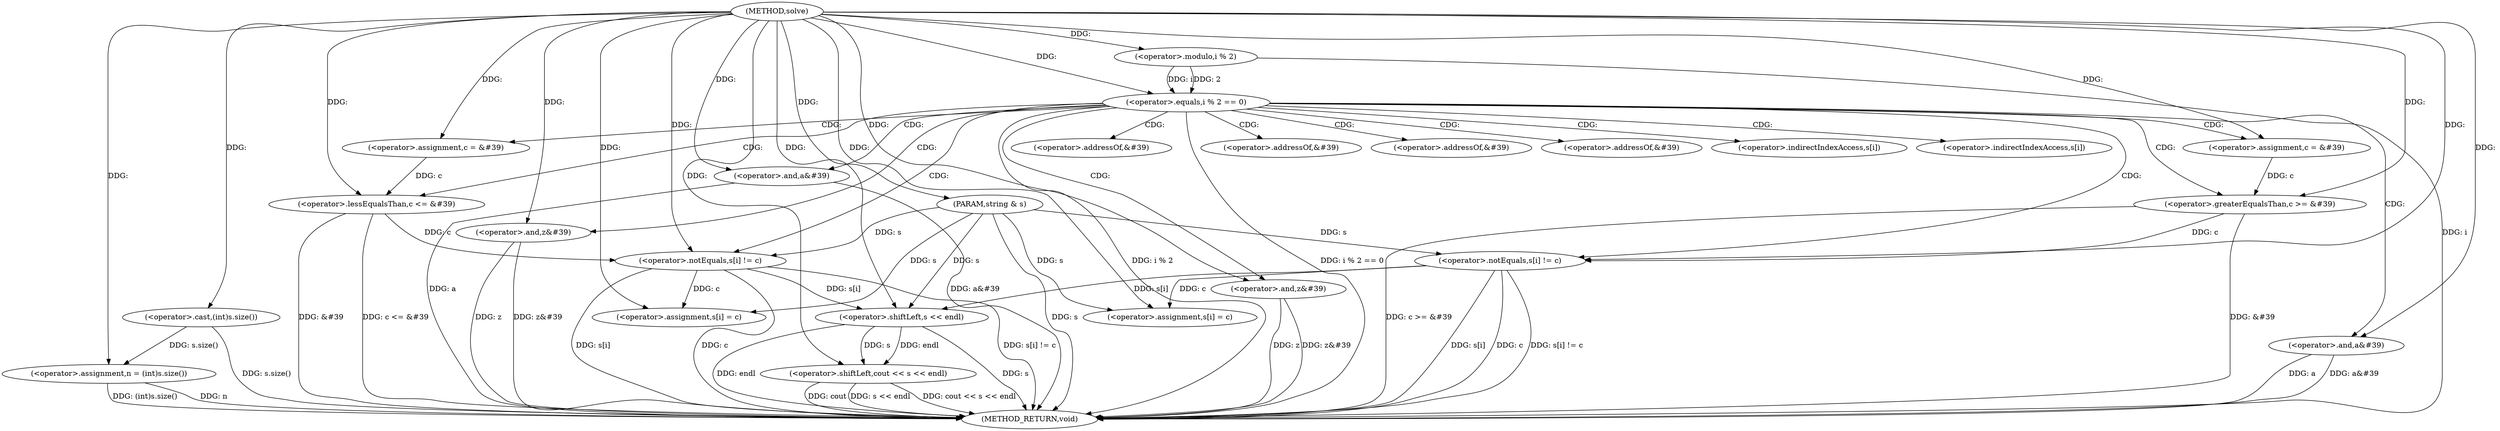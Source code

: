 digraph "solve" {  
"1000105" [label = "(METHOD,solve)" ]
"1000187" [label = "(METHOD_RETURN,void)" ]
"1000106" [label = "(PARAM,string & s)" ]
"1000109" [label = "(<operator>.assignment,n = (int)s.size())" ]
"1000182" [label = "(<operator>.shiftLeft,cout << s << endl)" ]
"1000111" [label = "(<operator>.cast,(int)s.size())" ]
"1000116" [label = "(<operator>.equals,i % 2 == 0)" ]
"1000184" [label = "(<operator>.shiftLeft,s << endl)" ]
"1000123" [label = "(<operator>.assignment,c = &#39)" ]
"1000127" [label = "(<operator>.and,a&#39)" ]
"1000130" [label = "(<operator>.lessEqualsThan,c <= &#39)" ]
"1000134" [label = "(<operator>.and,z&#39)" ]
"1000117" [label = "(<operator>.modulo,i % 2)" ]
"1000154" [label = "(<operator>.assignment,c = &#39)" ]
"1000158" [label = "(<operator>.and,z&#39)" ]
"1000161" [label = "(<operator>.greaterEqualsThan,c >= &#39)" ]
"1000165" [label = "(<operator>.and,a&#39)" ]
"1000139" [label = "(<operator>.notEquals,s[i] != c)" ]
"1000145" [label = "(<operator>.assignment,s[i] = c)" ]
"1000170" [label = "(<operator>.notEquals,s[i] != c)" ]
"1000176" [label = "(<operator>.assignment,s[i] = c)" ]
"1000125" [label = "(<operator>.addressOf,&#39)" ]
"1000132" [label = "(<operator>.addressOf,&#39)" ]
"1000156" [label = "(<operator>.addressOf,&#39)" ]
"1000163" [label = "(<operator>.addressOf,&#39)" ]
"1000140" [label = "(<operator>.indirectIndexAccess,s[i])" ]
"1000171" [label = "(<operator>.indirectIndexAccess,s[i])" ]
  "1000106" -> "1000187"  [ label = "DDG: s"] 
  "1000109" -> "1000187"  [ label = "DDG: n"] 
  "1000111" -> "1000187"  [ label = "DDG: s.size()"] 
  "1000109" -> "1000187"  [ label = "DDG: (int)s.size()"] 
  "1000117" -> "1000187"  [ label = "DDG: i"] 
  "1000116" -> "1000187"  [ label = "DDG: i % 2"] 
  "1000116" -> "1000187"  [ label = "DDG: i % 2 == 0"] 
  "1000158" -> "1000187"  [ label = "DDG: z"] 
  "1000158" -> "1000187"  [ label = "DDG: z&#39"] 
  "1000161" -> "1000187"  [ label = "DDG: &#39"] 
  "1000161" -> "1000187"  [ label = "DDG: c >= &#39"] 
  "1000165" -> "1000187"  [ label = "DDG: a"] 
  "1000165" -> "1000187"  [ label = "DDG: a&#39"] 
  "1000170" -> "1000187"  [ label = "DDG: s[i]"] 
  "1000170" -> "1000187"  [ label = "DDG: c"] 
  "1000170" -> "1000187"  [ label = "DDG: s[i] != c"] 
  "1000127" -> "1000187"  [ label = "DDG: a"] 
  "1000127" -> "1000187"  [ label = "DDG: a&#39"] 
  "1000130" -> "1000187"  [ label = "DDG: &#39"] 
  "1000130" -> "1000187"  [ label = "DDG: c <= &#39"] 
  "1000134" -> "1000187"  [ label = "DDG: z"] 
  "1000134" -> "1000187"  [ label = "DDG: z&#39"] 
  "1000139" -> "1000187"  [ label = "DDG: s[i]"] 
  "1000139" -> "1000187"  [ label = "DDG: c"] 
  "1000139" -> "1000187"  [ label = "DDG: s[i] != c"] 
  "1000184" -> "1000187"  [ label = "DDG: s"] 
  "1000182" -> "1000187"  [ label = "DDG: s << endl"] 
  "1000182" -> "1000187"  [ label = "DDG: cout << s << endl"] 
  "1000184" -> "1000187"  [ label = "DDG: endl"] 
  "1000182" -> "1000187"  [ label = "DDG: cout"] 
  "1000105" -> "1000106"  [ label = "DDG: "] 
  "1000111" -> "1000109"  [ label = "DDG: s.size()"] 
  "1000105" -> "1000109"  [ label = "DDG: "] 
  "1000105" -> "1000182"  [ label = "DDG: "] 
  "1000184" -> "1000182"  [ label = "DDG: endl"] 
  "1000184" -> "1000182"  [ label = "DDG: s"] 
  "1000105" -> "1000111"  [ label = "DDG: "] 
  "1000170" -> "1000184"  [ label = "DDG: s[i]"] 
  "1000139" -> "1000184"  [ label = "DDG: s[i]"] 
  "1000106" -> "1000184"  [ label = "DDG: s"] 
  "1000105" -> "1000184"  [ label = "DDG: "] 
  "1000117" -> "1000116"  [ label = "DDG: i"] 
  "1000117" -> "1000116"  [ label = "DDG: 2"] 
  "1000105" -> "1000116"  [ label = "DDG: "] 
  "1000105" -> "1000117"  [ label = "DDG: "] 
  "1000105" -> "1000123"  [ label = "DDG: "] 
  "1000105" -> "1000127"  [ label = "DDG: "] 
  "1000123" -> "1000130"  [ label = "DDG: c"] 
  "1000105" -> "1000130"  [ label = "DDG: "] 
  "1000105" -> "1000134"  [ label = "DDG: "] 
  "1000105" -> "1000154"  [ label = "DDG: "] 
  "1000105" -> "1000158"  [ label = "DDG: "] 
  "1000154" -> "1000161"  [ label = "DDG: c"] 
  "1000105" -> "1000161"  [ label = "DDG: "] 
  "1000105" -> "1000165"  [ label = "DDG: "] 
  "1000106" -> "1000139"  [ label = "DDG: s"] 
  "1000130" -> "1000139"  [ label = "DDG: c"] 
  "1000105" -> "1000139"  [ label = "DDG: "] 
  "1000139" -> "1000145"  [ label = "DDG: c"] 
  "1000105" -> "1000145"  [ label = "DDG: "] 
  "1000106" -> "1000145"  [ label = "DDG: s"] 
  "1000106" -> "1000170"  [ label = "DDG: s"] 
  "1000161" -> "1000170"  [ label = "DDG: c"] 
  "1000105" -> "1000170"  [ label = "DDG: "] 
  "1000170" -> "1000176"  [ label = "DDG: c"] 
  "1000105" -> "1000176"  [ label = "DDG: "] 
  "1000106" -> "1000176"  [ label = "DDG: s"] 
  "1000116" -> "1000163"  [ label = "CDG: "] 
  "1000116" -> "1000125"  [ label = "CDG: "] 
  "1000116" -> "1000127"  [ label = "CDG: "] 
  "1000116" -> "1000158"  [ label = "CDG: "] 
  "1000116" -> "1000132"  [ label = "CDG: "] 
  "1000116" -> "1000156"  [ label = "CDG: "] 
  "1000116" -> "1000123"  [ label = "CDG: "] 
  "1000116" -> "1000154"  [ label = "CDG: "] 
  "1000116" -> "1000161"  [ label = "CDG: "] 
  "1000116" -> "1000170"  [ label = "CDG: "] 
  "1000116" -> "1000171"  [ label = "CDG: "] 
  "1000116" -> "1000130"  [ label = "CDG: "] 
  "1000116" -> "1000139"  [ label = "CDG: "] 
  "1000116" -> "1000165"  [ label = "CDG: "] 
  "1000116" -> "1000140"  [ label = "CDG: "] 
  "1000116" -> "1000134"  [ label = "CDG: "] 
}
